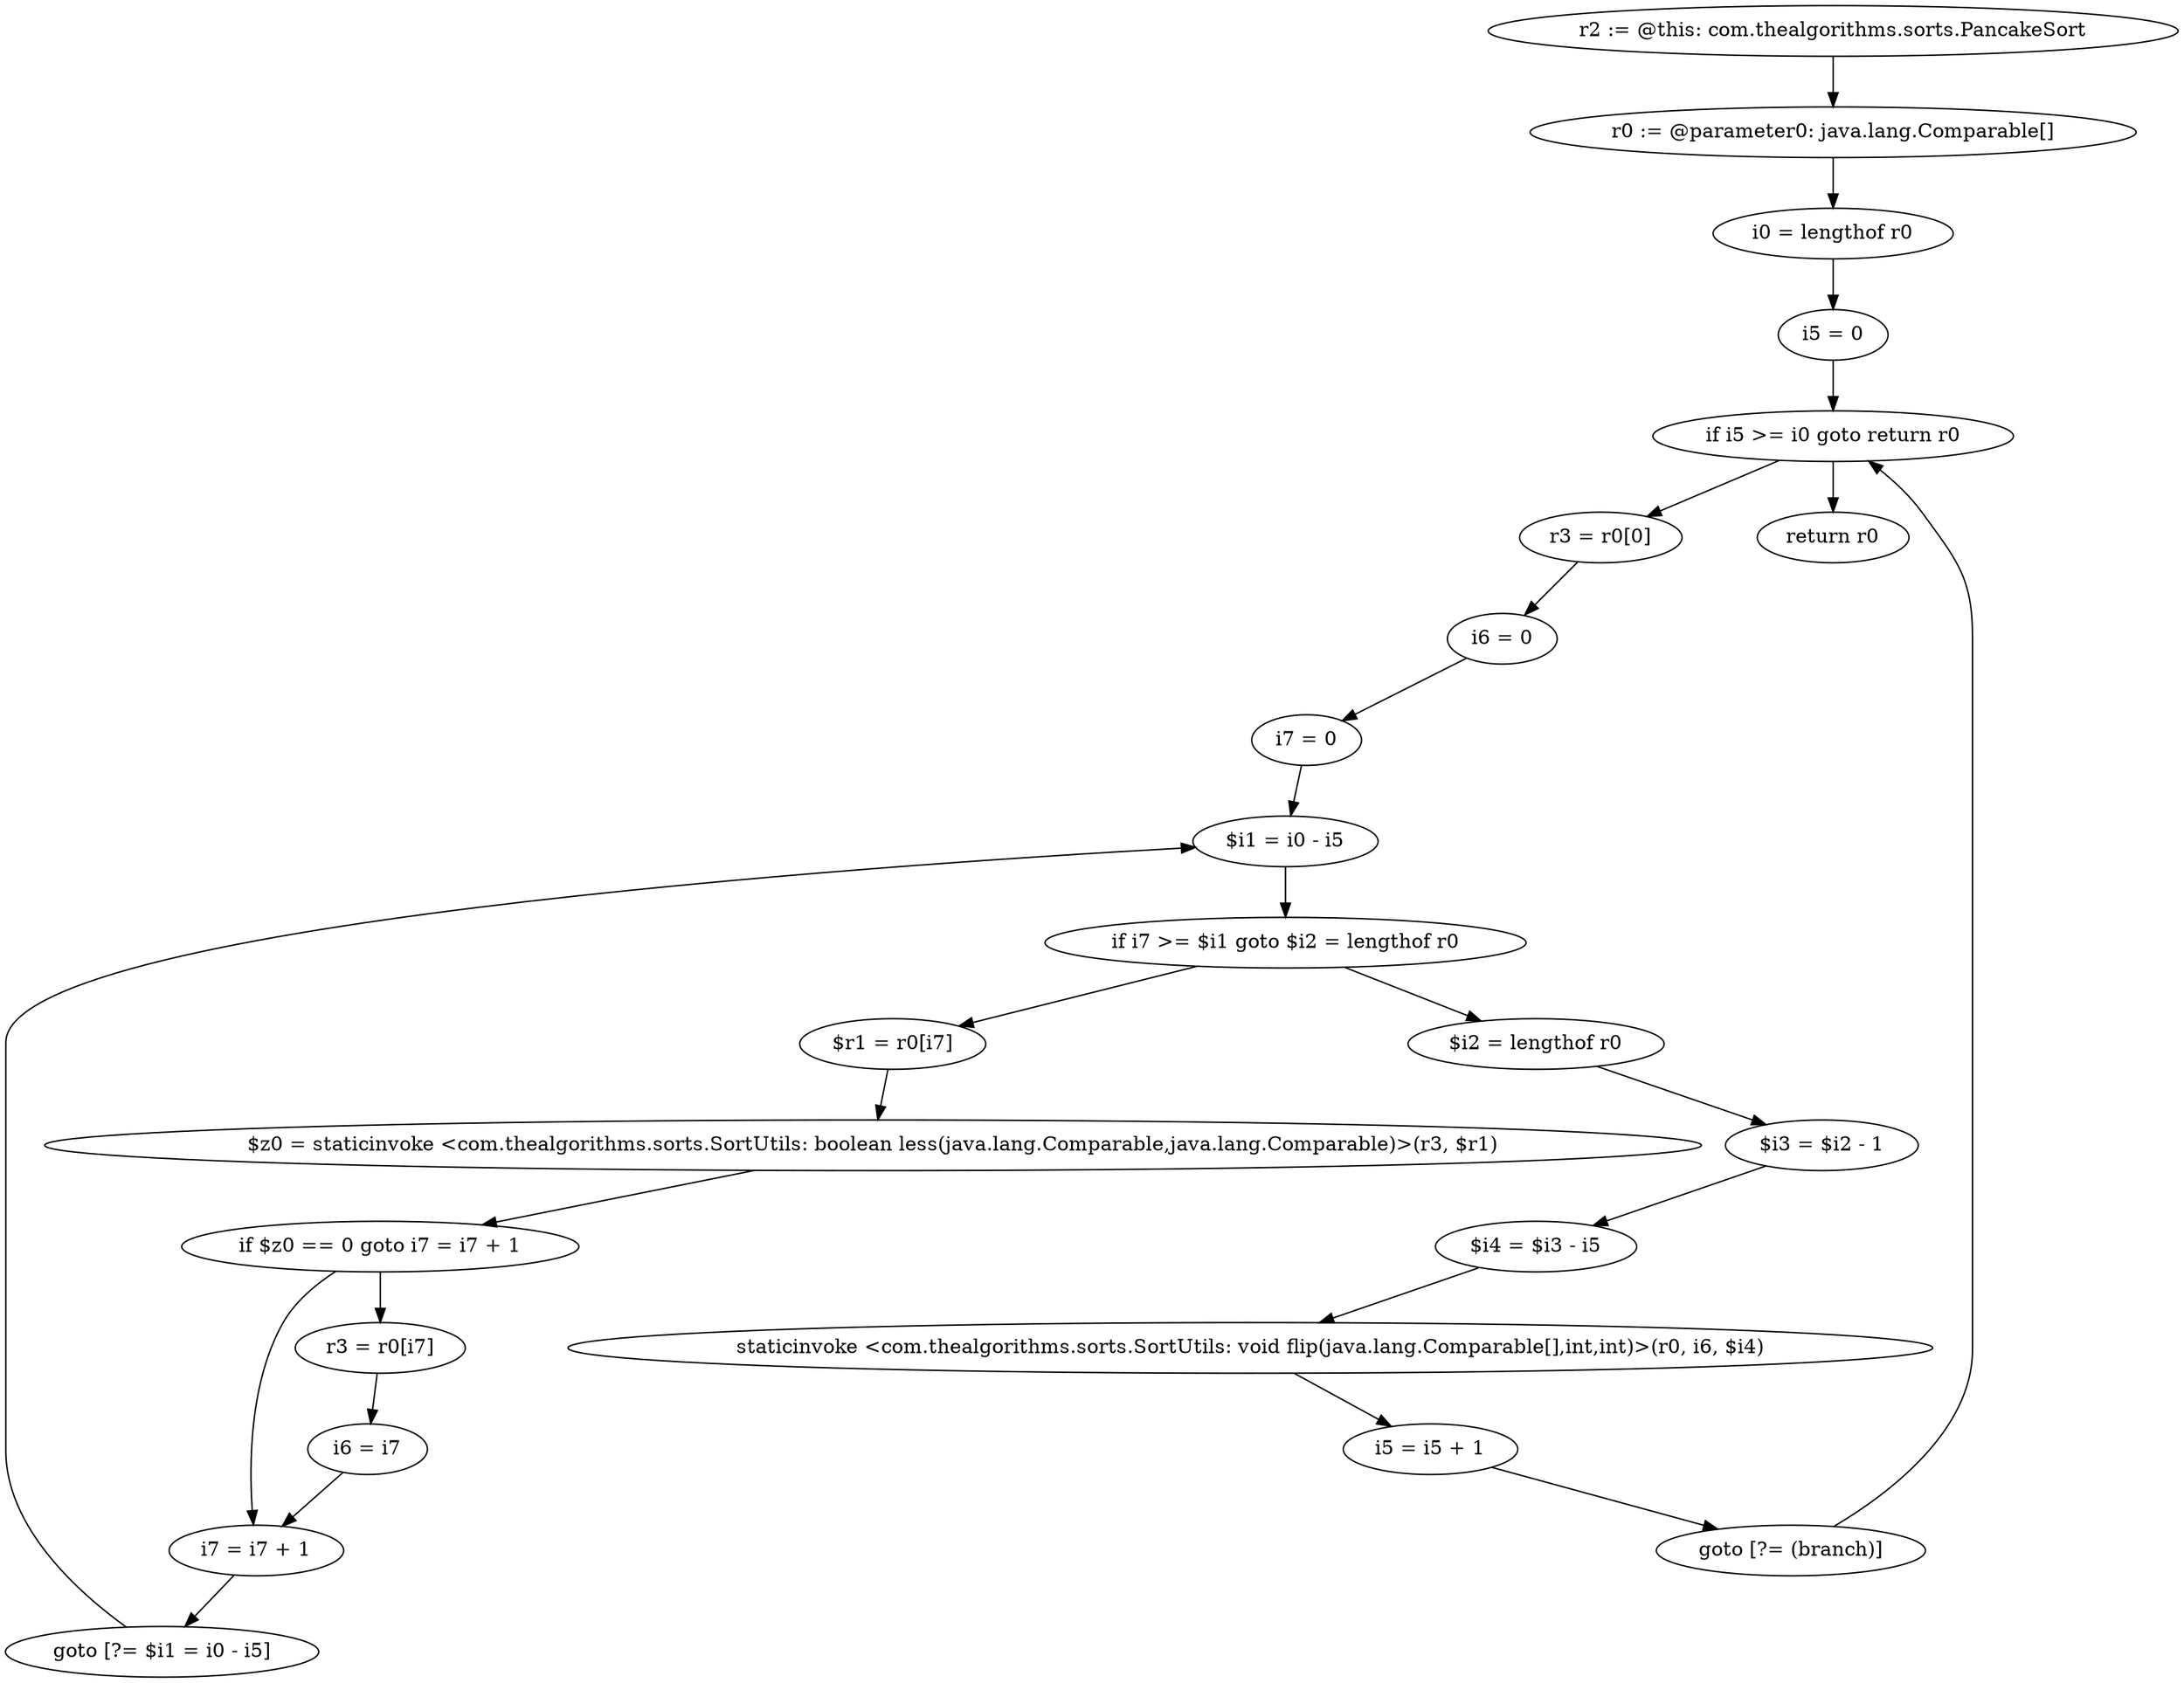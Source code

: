 digraph "unitGraph" {
    "r2 := @this: com.thealgorithms.sorts.PancakeSort"
    "r0 := @parameter0: java.lang.Comparable[]"
    "i0 = lengthof r0"
    "i5 = 0"
    "if i5 >= i0 goto return r0"
    "r3 = r0[0]"
    "i6 = 0"
    "i7 = 0"
    "$i1 = i0 - i5"
    "if i7 >= $i1 goto $i2 = lengthof r0"
    "$r1 = r0[i7]"
    "$z0 = staticinvoke <com.thealgorithms.sorts.SortUtils: boolean less(java.lang.Comparable,java.lang.Comparable)>(r3, $r1)"
    "if $z0 == 0 goto i7 = i7 + 1"
    "r3 = r0[i7]"
    "i6 = i7"
    "i7 = i7 + 1"
    "goto [?= $i1 = i0 - i5]"
    "$i2 = lengthof r0"
    "$i3 = $i2 - 1"
    "$i4 = $i3 - i5"
    "staticinvoke <com.thealgorithms.sorts.SortUtils: void flip(java.lang.Comparable[],int,int)>(r0, i6, $i4)"
    "i5 = i5 + 1"
    "goto [?= (branch)]"
    "return r0"
    "r2 := @this: com.thealgorithms.sorts.PancakeSort"->"r0 := @parameter0: java.lang.Comparable[]";
    "r0 := @parameter0: java.lang.Comparable[]"->"i0 = lengthof r0";
    "i0 = lengthof r0"->"i5 = 0";
    "i5 = 0"->"if i5 >= i0 goto return r0";
    "if i5 >= i0 goto return r0"->"r3 = r0[0]";
    "if i5 >= i0 goto return r0"->"return r0";
    "r3 = r0[0]"->"i6 = 0";
    "i6 = 0"->"i7 = 0";
    "i7 = 0"->"$i1 = i0 - i5";
    "$i1 = i0 - i5"->"if i7 >= $i1 goto $i2 = lengthof r0";
    "if i7 >= $i1 goto $i2 = lengthof r0"->"$r1 = r0[i7]";
    "if i7 >= $i1 goto $i2 = lengthof r0"->"$i2 = lengthof r0";
    "$r1 = r0[i7]"->"$z0 = staticinvoke <com.thealgorithms.sorts.SortUtils: boolean less(java.lang.Comparable,java.lang.Comparable)>(r3, $r1)";
    "$z0 = staticinvoke <com.thealgorithms.sorts.SortUtils: boolean less(java.lang.Comparable,java.lang.Comparable)>(r3, $r1)"->"if $z0 == 0 goto i7 = i7 + 1";
    "if $z0 == 0 goto i7 = i7 + 1"->"r3 = r0[i7]";
    "if $z0 == 0 goto i7 = i7 + 1"->"i7 = i7 + 1";
    "r3 = r0[i7]"->"i6 = i7";
    "i6 = i7"->"i7 = i7 + 1";
    "i7 = i7 + 1"->"goto [?= $i1 = i0 - i5]";
    "goto [?= $i1 = i0 - i5]"->"$i1 = i0 - i5";
    "$i2 = lengthof r0"->"$i3 = $i2 - 1";
    "$i3 = $i2 - 1"->"$i4 = $i3 - i5";
    "$i4 = $i3 - i5"->"staticinvoke <com.thealgorithms.sorts.SortUtils: void flip(java.lang.Comparable[],int,int)>(r0, i6, $i4)";
    "staticinvoke <com.thealgorithms.sorts.SortUtils: void flip(java.lang.Comparable[],int,int)>(r0, i6, $i4)"->"i5 = i5 + 1";
    "i5 = i5 + 1"->"goto [?= (branch)]";
    "goto [?= (branch)]"->"if i5 >= i0 goto return r0";
}

